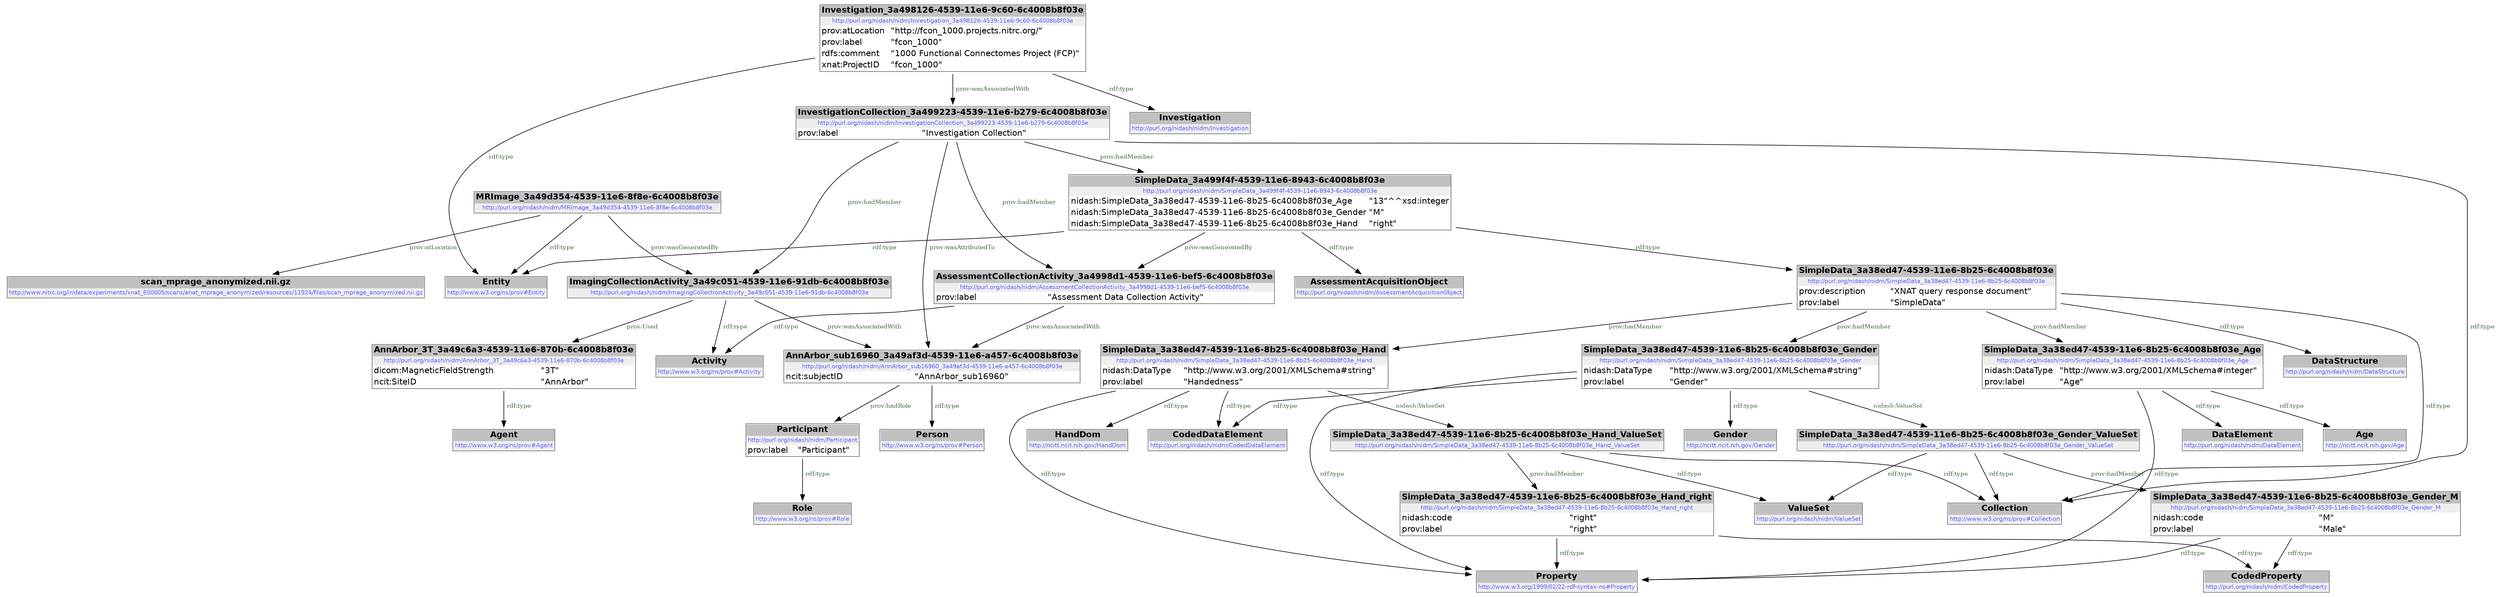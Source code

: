 digraph { 
 node [ fontname="DejaVu Sans" ] ; 
	node0 -> node1 [ color=BLACK, label=< <font point-size='10' color='#336633'>rdf:type</font> > ] ;
	node2 -> node3 [ color=BLACK, label=< <font point-size='10' color='#336633'>rdf:type</font> > ] ;
	node0 -> node3 [ color=BLACK, label=< <font point-size='10' color='#336633'>rdf:type</font> > ] ;
	node4 -> node5 [ color=BLACK, label=< <font point-size='10' color='#336633'>rdf:type</font> > ] ;
	node4 -> node6 [ color=BLACK, label=< <font point-size='10' color='#336633'>rdf:type</font> > ] ;
	node7 -> node2 [ color=BLACK, label=< <font point-size='10' color='#336633'>prov:hadMember</font> > ] ;
	node7 -> node8 [ color=BLACK, label=< <font point-size='10' color='#336633'>rdf:type</font> > ] ;
	node9 -> node10 [ color=BLACK, label=< <font point-size='10' color='#336633'>rdf:type</font> > ] ;
	node11 -> node12 [ color=BLACK, label=< <font point-size='10' color='#336633'>rdf:type</font> > ] ;
	node13 -> node0 [ color=BLACK, label=< <font point-size='10' color='#336633'>prov:hadMember</font> > ] ;
	node14 -> node15 [ color=BLACK, label=< <font point-size='10' color='#336633'>rdf:type</font> > ] ;
	node11 -> node16 [ color=BLACK, label=< <font point-size='10' color='#336633'>prov:wasAssociatedWith</font> > ] ;
	node13 -> node17 [ color=BLACK, label=< <font point-size='10' color='#336633'>rdf:type</font> > ] ;
	node14 -> node1 [ color=BLACK, label=< <font point-size='10' color='#336633'>rdf:type</font> > ] ;
	node19 -> node20 [ color=BLACK, label=< <font point-size='10' color='#336633'>prov:hadMember</font> > ] ;
	node19 -> node21 [ color=BLACK, label=< <font point-size='10' color='#336633'>prov:hadMember</font> > ] ;
	node19 -> node8 [ color=BLACK, label=< <font point-size='10' color='#336633'>rdf:type</font> > ] ;
	node20 -> node12 [ color=BLACK, label=< <font point-size='10' color='#336633'>rdf:type</font> > ] ;
	node23 -> node14 [ color=BLACK, label=< <font point-size='10' color='#336633'>prov:hadMember</font> > ] ;
	node2 -> node1 [ color=BLACK, label=< <font point-size='10' color='#336633'>rdf:type</font> > ] ;
	node4 -> node1 [ color=BLACK, label=< <font point-size='10' color='#336633'>rdf:type</font> > ] ;
	node16 -> node22 [ color=BLACK, label=< <font point-size='10' color='#336633'>prov:hadRole</font> > ] ;
	node18 -> node10 [ color=BLACK, label=< <font point-size='10' color='#336633'>rdf:type</font> > ] ;
	node21 -> node10 [ color=BLACK, label=< <font point-size='10' color='#336633'>rdf:type</font> > ] ;
	node19 -> node16 [ color=BLACK, label=< <font point-size='10' color='#336633'>prov:wasAttributedTo</font> > ] ;
	node18 -> node25 [ color=BLACK, label=< <font point-size='10' color='#336633'>rdf:type</font> > ] ;
	node14 -> node7 [ color=BLACK, label=< <font point-size='10' color='#336633'>nidash:ValueSet</font> > ] ;
	node23 -> node4 [ color=BLACK, label=< <font point-size='10' color='#336633'>prov:hadMember</font> > ] ;
	node23 -> node26 [ color=BLACK, label=< <font point-size='10' color='#336633'>prov:hadMember</font> > ] ;
	node22 -> node27 [ color=BLACK, label=< <font point-size='10' color='#336633'>rdf:type</font> > ] ;
	node23 -> node8 [ color=BLACK, label=< <font point-size='10' color='#336633'>rdf:type</font> > ] ;
	node20 -> node24 [ color=BLACK, label=< <font point-size='10' color='#336633'>prov:Used</font> > ] ;
	node21 -> node11 [ color=BLACK, label=< <font point-size='10' color='#336633'>prov:wasGeneratedBy</font> > ] ;
	node14 -> node28 [ color=BLACK, label=< <font point-size='10' color='#336633'>rdf:type</font> > ] ;
	node13 -> node8 [ color=BLACK, label=< <font point-size='10' color='#336633'>rdf:type</font> > ] ;
	node21 -> node23 [ color=BLACK, label=< <font point-size='10' color='#336633'>rdf:type</font> > ] ;
	node21 -> node29 [ color=BLACK, label=< <font point-size='10' color='#336633'>rdf:type</font> > ] ;
	node26 -> node13 [ color=BLACK, label=< <font point-size='10' color='#336633'>nidash:ValueSet</font> > ] ;
	node26 -> node30 [ color=BLACK, label=< <font point-size='10' color='#336633'>rdf:type</font> > ] ;
	node20 -> node16 [ color=BLACK, label=< <font point-size='10' color='#336633'>prov:wasAssociatedWith</font> > ] ;
	node19 -> node11 [ color=BLACK, label=< <font point-size='10' color='#336633'>prov:hadMember</font> > ] ;
	node26 -> node15 [ color=BLACK, label=< <font point-size='10' color='#336633'>rdf:type</font> > ] ;
	node24 -> node31 [ color=BLACK, label=< <font point-size='10' color='#336633'>rdf:type</font> > ] ;
	node7 -> node17 [ color=BLACK, label=< <font point-size='10' color='#336633'>rdf:type</font> > ] ;
	node16 -> node32 [ color=BLACK, label=< <font point-size='10' color='#336633'>rdf:type</font> > ] ;
	node18 -> node19 [ color=BLACK, label=< <font point-size='10' color='#336633'>prov:wasAssociatedWith</font> > ] ;
	node9 -> node20 [ color=BLACK, label=< <font point-size='10' color='#336633'>prov:wasGeneratedBy</font> > ] ;
	node23 -> node33 [ color=BLACK, label=< <font point-size='10' color='#336633'>rdf:type</font> > ] ;
	node9 -> node34 [ color=BLACK, label=< <font point-size='10' color='#336633'>prov:atLocation</font> > ] ;
	node26 -> node1 [ color=BLACK, label=< <font point-size='10' color='#336633'>rdf:type</font> > ] ;
# http://purl.org/nidash/nidm/AnnArbor_3T_3a49c6a3-4539-11e6-870b-6c4008b8f03e node24
node24 [ shape=none, color=black label=< <table color='#666666' cellborder='0' cellspacing='0' border='1'><tr><td colspan='2' bgcolor='grey'><B>AnnArbor_3T_3a49c6a3-4539-11e6-870b-6c4008b8f03e</B></td></tr><tr><td href='http://purl.org/nidash/nidm/AnnArbor_3T_3a49c6a3-4539-11e6-870b-6c4008b8f03e' bgcolor='#eeeeee' colspan='2'><font point-size='10' color='#6666ff'>http://purl.org/nidash/nidm/AnnArbor_3T_3a49c6a3-4539-11e6-870b-6c4008b8f03e</font></td></tr><tr><td align='left'>dicom:MagneticFieldStrength</td><td align='left'>&quot;3T&quot;</td></tr><tr><td align='left'>ncit:SiteID</td><td align='left'>&quot;AnnArbor&quot;</td></tr></table> > ] 
# http://purl.org/nidash/nidm/Investigation_3a498126-4539-11e6-9c60-6c4008b8f03e node18
node18 [ shape=none, color=black label=< <table color='#666666' cellborder='0' cellspacing='0' border='1'><tr><td colspan='2' bgcolor='grey'><B>Investigation_3a498126-4539-11e6-9c60-6c4008b8f03e</B></td></tr><tr><td href='http://purl.org/nidash/nidm/Investigation_3a498126-4539-11e6-9c60-6c4008b8f03e' bgcolor='#eeeeee' colspan='2'><font point-size='10' color='#6666ff'>http://purl.org/nidash/nidm/Investigation_3a498126-4539-11e6-9c60-6c4008b8f03e</font></td></tr><tr><td align='left'>prov:atLocation</td><td align='left'>&quot;http://fcon_1000.projects.nitrc.org/&quot;</td></tr><tr><td align='left'>prov:label</td><td align='left'>&quot;fcon_1000&quot;</td></tr><tr><td align='left'>rdfs:comment</td><td align='left'>&quot;1000 Functional Connectomes Project (FCP)&quot;</td></tr><tr><td align='left'>xnat:ProjectID</td><td align='left'>&quot;fcon_1000&quot;</td></tr></table> > ] 
# http://purl.org/nidash/nidm/InvestigationCollection_3a499223-4539-11e6-b279-6c4008b8f03e node19
node19 [ shape=none, color=black label=< <table color='#666666' cellborder='0' cellspacing='0' border='1'><tr><td colspan='2' bgcolor='grey'><B>InvestigationCollection_3a499223-4539-11e6-b279-6c4008b8f03e</B></td></tr><tr><td href='http://purl.org/nidash/nidm/InvestigationCollection_3a499223-4539-11e6-b279-6c4008b8f03e' bgcolor='#eeeeee' colspan='2'><font point-size='10' color='#6666ff'>http://purl.org/nidash/nidm/InvestigationCollection_3a499223-4539-11e6-b279-6c4008b8f03e</font></td></tr><tr><td align='left'>prov:label</td><td align='left'>&quot;Investigation Collection&quot;</td></tr></table> > ] 
# http://purl.org/nidash/nidm/SimpleData_3a499f4f-4539-11e6-8943-6c4008b8f03e node21
node21 [ shape=none, color=black label=< <table color='#666666' cellborder='0' cellspacing='0' border='1'><tr><td colspan='2' bgcolor='grey'><B>SimpleData_3a499f4f-4539-11e6-8943-6c4008b8f03e</B></td></tr><tr><td href='http://purl.org/nidash/nidm/SimpleData_3a499f4f-4539-11e6-8943-6c4008b8f03e' bgcolor='#eeeeee' colspan='2'><font point-size='10' color='#6666ff'>http://purl.org/nidash/nidm/SimpleData_3a499f4f-4539-11e6-8943-6c4008b8f03e</font></td></tr><tr><td align='left'>nidash:SimpleData_3a38ed47-4539-11e6-8b25-6c4008b8f03e_Age</td><td align='left'>&quot;13&quot;^^xsd:integer</td></tr><tr><td align='left'>nidash:SimpleData_3a38ed47-4539-11e6-8b25-6c4008b8f03e_Gender</td><td align='left'>&quot;M&quot;</td></tr><tr><td align='left'>nidash:SimpleData_3a38ed47-4539-11e6-8b25-6c4008b8f03e_Hand</td><td align='left'>&quot;right&quot;</td></tr></table> > ] 
# http://www.w3.org/1999/02/22-rdf-syntax-ns#Property node1
node1 [ shape=none, color=black label=< <table color='#666666' cellborder='0' cellspacing='0' border='1'><tr><td colspan='2' bgcolor='grey'><B>Property</B></td></tr><tr><td href='http://www.w3.org/1999/02/22-rdf-syntax-ns#Property' bgcolor='#eeeeee' colspan='2'><font point-size='10' color='#6666ff'>http://www.w3.org/1999/02/22-rdf-syntax-ns#Property</font></td></tr></table> > ] 
# http://purl.org/nidash/nidm/SimpleData_3a38ed47-4539-11e6-8b25-6c4008b8f03e_Hand node26
node26 [ shape=none, color=black label=< <table color='#666666' cellborder='0' cellspacing='0' border='1'><tr><td colspan='2' bgcolor='grey'><B>SimpleData_3a38ed47-4539-11e6-8b25-6c4008b8f03e_Hand</B></td></tr><tr><td href='http://purl.org/nidash/nidm/SimpleData_3a38ed47-4539-11e6-8b25-6c4008b8f03e_Hand' bgcolor='#eeeeee' colspan='2'><font point-size='10' color='#6666ff'>http://purl.org/nidash/nidm/SimpleData_3a38ed47-4539-11e6-8b25-6c4008b8f03e_Hand</font></td></tr><tr><td align='left'>nidash:DataType</td><td align='left'>&quot;http://www.w3.org/2001/XMLSchema#string&quot;</td></tr><tr><td align='left'>prov:label</td><td align='left'>&quot;Handedness&quot;</td></tr></table> > ] 
# http://ncitt.ncit.nih.gov/Age node6
node6 [ shape=none, color=black label=< <table color='#666666' cellborder='0' cellspacing='0' border='1'><tr><td colspan='2' bgcolor='grey'><B>Age</B></td></tr><tr><td href='http://ncitt.ncit.nih.gov/Age' bgcolor='#eeeeee' colspan='2'><font point-size='10' color='#6666ff'>http://ncitt.ncit.nih.gov/Age</font></td></tr></table> > ] 
# http://purl.org/nidash/nidm/MRImage_3a49d354-4539-11e6-8f8e-6c4008b8f03e node9
node9 [ shape=none, color=black label=< <table color='#666666' cellborder='0' cellspacing='0' border='1'><tr><td colspan='2' bgcolor='grey'><B>MRImage_3a49d354-4539-11e6-8f8e-6c4008b8f03e</B></td></tr><tr><td href='http://purl.org/nidash/nidm/MRImage_3a49d354-4539-11e6-8f8e-6c4008b8f03e' bgcolor='#eeeeee' colspan='2'><font point-size='10' color='#6666ff'>http://purl.org/nidash/nidm/MRImage_3a49d354-4539-11e6-8f8e-6c4008b8f03e</font></td></tr></table> > ] 
# http://purl.org/nidash/nidm/CodedDataElement node15
node15 [ shape=none, color=black label=< <table color='#666666' cellborder='0' cellspacing='0' border='1'><tr><td colspan='2' bgcolor='grey'><B>CodedDataElement</B></td></tr><tr><td href='http://purl.org/nidash/nidm/CodedDataElement' bgcolor='#eeeeee' colspan='2'><font point-size='10' color='#6666ff'>http://purl.org/nidash/nidm/CodedDataElement</font></td></tr></table> > ] 
# http://purl.org/nidash/nidm/SimpleData_3a38ed47-4539-11e6-8b25-6c4008b8f03e_Gender node14
node14 [ shape=none, color=black label=< <table color='#666666' cellborder='0' cellspacing='0' border='1'><tr><td colspan='2' bgcolor='grey'><B>SimpleData_3a38ed47-4539-11e6-8b25-6c4008b8f03e_Gender</B></td></tr><tr><td href='http://purl.org/nidash/nidm/SimpleData_3a38ed47-4539-11e6-8b25-6c4008b8f03e_Gender' bgcolor='#eeeeee' colspan='2'><font point-size='10' color='#6666ff'>http://purl.org/nidash/nidm/SimpleData_3a38ed47-4539-11e6-8b25-6c4008b8f03e_Gender</font></td></tr><tr><td align='left'>nidash:DataType</td><td align='left'>&quot;http://www.w3.org/2001/XMLSchema#string&quot;</td></tr><tr><td align='left'>prov:label</td><td align='left'>&quot;Gender&quot;</td></tr></table> > ] 
# http://purl.org/nidash/nidm/SimpleData_3a38ed47-4539-11e6-8b25-6c4008b8f03e_Hand_right node0
node0 [ shape=none, color=black label=< <table color='#666666' cellborder='0' cellspacing='0' border='1'><tr><td colspan='2' bgcolor='grey'><B>SimpleData_3a38ed47-4539-11e6-8b25-6c4008b8f03e_Hand_right</B></td></tr><tr><td href='http://purl.org/nidash/nidm/SimpleData_3a38ed47-4539-11e6-8b25-6c4008b8f03e_Hand_right' bgcolor='#eeeeee' colspan='2'><font point-size='10' color='#6666ff'>http://purl.org/nidash/nidm/SimpleData_3a38ed47-4539-11e6-8b25-6c4008b8f03e_Hand_right</font></td></tr><tr><td align='left'>nidash:code</td><td align='left'>&quot;right&quot;</td></tr><tr><td align='left'>prov:label</td><td align='left'>&quot;right&quot;</td></tr></table> > ] 
# http://www.w3.org/ns/prov#Agent node31
node31 [ shape=none, color=black label=< <table color='#666666' cellborder='0' cellspacing='0' border='1'><tr><td colspan='2' bgcolor='grey'><B>Agent</B></td></tr><tr><td href='http://www.w3.org/ns/prov#Agent' bgcolor='#eeeeee' colspan='2'><font point-size='10' color='#6666ff'>http://www.w3.org/ns/prov#Agent</font></td></tr></table> > ] 
# http://www.w3.org/ns/prov#Person node32
node32 [ shape=none, color=black label=< <table color='#666666' cellborder='0' cellspacing='0' border='1'><tr><td colspan='2' bgcolor='grey'><B>Person</B></td></tr><tr><td href='http://www.w3.org/ns/prov#Person' bgcolor='#eeeeee' colspan='2'><font point-size='10' color='#6666ff'>http://www.w3.org/ns/prov#Person</font></td></tr></table> > ] 
# http://purl.org/nidash/nidm/SimpleData_3a38ed47-4539-11e6-8b25-6c4008b8f03e_Age node4
node4 [ shape=none, color=black label=< <table color='#666666' cellborder='0' cellspacing='0' border='1'><tr><td colspan='2' bgcolor='grey'><B>SimpleData_3a38ed47-4539-11e6-8b25-6c4008b8f03e_Age</B></td></tr><tr><td href='http://purl.org/nidash/nidm/SimpleData_3a38ed47-4539-11e6-8b25-6c4008b8f03e_Age' bgcolor='#eeeeee' colspan='2'><font point-size='10' color='#6666ff'>http://purl.org/nidash/nidm/SimpleData_3a38ed47-4539-11e6-8b25-6c4008b8f03e_Age</font></td></tr><tr><td align='left'>nidash:DataType</td><td align='left'>&quot;http://www.w3.org/2001/XMLSchema#integer&quot;</td></tr><tr><td align='left'>prov:label</td><td align='left'>&quot;Age&quot;</td></tr></table> > ] 
# http://www.nitrc.org/ir/data/experiments/xnat_E00005/scans/anat_mprage_anonymized/resources/11924/files/scan_mprage_anonymized.nii.gz node34
node34 [ shape=none, color=black label=< <table color='#666666' cellborder='0' cellspacing='0' border='1'><tr><td colspan='2' bgcolor='grey'><B>scan_mprage_anonymized.nii.gz</B></td></tr><tr><td href='http://www.nitrc.org/ir/data/experiments/xnat_E00005/scans/anat_mprage_anonymized/resources/11924/files/scan_mprage_anonymized.nii.gz' bgcolor='#eeeeee' colspan='2'><font point-size='10' color='#6666ff'>http://www.nitrc.org/ir/data/experiments/xnat_E00005/scans/anat_mprage_anonymized/resources/11924/files/scan_mprage_anonymized.nii.gz</font></td></tr></table> > ] 
# http://purl.org/nidash/nidm/SimpleData_3a38ed47-4539-11e6-8b25-6c4008b8f03e_Gender_M node2
node2 [ shape=none, color=black label=< <table color='#666666' cellborder='0' cellspacing='0' border='1'><tr><td colspan='2' bgcolor='grey'><B>SimpleData_3a38ed47-4539-11e6-8b25-6c4008b8f03e_Gender_M</B></td></tr><tr><td href='http://purl.org/nidash/nidm/SimpleData_3a38ed47-4539-11e6-8b25-6c4008b8f03e_Gender_M' bgcolor='#eeeeee' colspan='2'><font point-size='10' color='#6666ff'>http://purl.org/nidash/nidm/SimpleData_3a38ed47-4539-11e6-8b25-6c4008b8f03e_Gender_M</font></td></tr><tr><td align='left'>nidash:code</td><td align='left'>&quot;M&quot;</td></tr><tr><td align='left'>prov:label</td><td align='left'>&quot;Male&quot;</td></tr></table> > ] 
# http://www.w3.org/ns/prov#Collection node8
node8 [ shape=none, color=black label=< <table color='#666666' cellborder='0' cellspacing='0' border='1'><tr><td colspan='2' bgcolor='grey'><B>Collection</B></td></tr><tr><td href='http://www.w3.org/ns/prov#Collection' bgcolor='#eeeeee' colspan='2'><font point-size='10' color='#6666ff'>http://www.w3.org/ns/prov#Collection</font></td></tr></table> > ] 
# http://purl.org/nidash/nidm/Investigation node25
node25 [ shape=none, color=black label=< <table color='#666666' cellborder='0' cellspacing='0' border='1'><tr><td colspan='2' bgcolor='grey'><B>Investigation</B></td></tr><tr><td href='http://purl.org/nidash/nidm/Investigation' bgcolor='#eeeeee' colspan='2'><font point-size='10' color='#6666ff'>http://purl.org/nidash/nidm/Investigation</font></td></tr></table> > ] 
# http://purl.org/nidash/nidm/ImagingCollectionActivity_3a49c051-4539-11e6-91db-6c4008b8f03e node20
node20 [ shape=none, color=black label=< <table color='#666666' cellborder='0' cellspacing='0' border='1'><tr><td colspan='2' bgcolor='grey'><B>ImagingCollectionActivity_3a49c051-4539-11e6-91db-6c4008b8f03e</B></td></tr><tr><td href='http://purl.org/nidash/nidm/ImagingCollectionActivity_3a49c051-4539-11e6-91db-6c4008b8f03e' bgcolor='#eeeeee' colspan='2'><font point-size='10' color='#6666ff'>http://purl.org/nidash/nidm/ImagingCollectionActivity_3a49c051-4539-11e6-91db-6c4008b8f03e</font></td></tr></table> > ] 
# http://purl.org/nidash/nidm/SimpleData_3a38ed47-4539-11e6-8b25-6c4008b8f03e node23
node23 [ shape=none, color=black label=< <table color='#666666' cellborder='0' cellspacing='0' border='1'><tr><td colspan='2' bgcolor='grey'><B>SimpleData_3a38ed47-4539-11e6-8b25-6c4008b8f03e</B></td></tr><tr><td href='http://purl.org/nidash/nidm/SimpleData_3a38ed47-4539-11e6-8b25-6c4008b8f03e' bgcolor='#eeeeee' colspan='2'><font point-size='10' color='#6666ff'>http://purl.org/nidash/nidm/SimpleData_3a38ed47-4539-11e6-8b25-6c4008b8f03e</font></td></tr><tr><td align='left'>prov:description</td><td align='left'>&quot;XNAT query response document&quot;</td></tr><tr><td align='left'>prov:label</td><td align='left'>&quot;SimpleData&quot;</td></tr></table> > ] 
# http://ncitt.ncit.nih.gov/HandDom node30
node30 [ shape=none, color=black label=< <table color='#666666' cellborder='0' cellspacing='0' border='1'><tr><td colspan='2' bgcolor='grey'><B>HandDom</B></td></tr><tr><td href='http://ncitt.ncit.nih.gov/HandDom' bgcolor='#eeeeee' colspan='2'><font point-size='10' color='#6666ff'>http://ncitt.ncit.nih.gov/HandDom</font></td></tr></table> > ] 
# http://ncitt.ncit.nih.gov/Gender node28
node28 [ shape=none, color=black label=< <table color='#666666' cellborder='0' cellspacing='0' border='1'><tr><td colspan='2' bgcolor='grey'><B>Gender</B></td></tr><tr><td href='http://ncitt.ncit.nih.gov/Gender' bgcolor='#eeeeee' colspan='2'><font point-size='10' color='#6666ff'>http://ncitt.ncit.nih.gov/Gender</font></td></tr></table> > ] 
# http://purl.org/nidash/nidm/DataElement node5
node5 [ shape=none, color=black label=< <table color='#666666' cellborder='0' cellspacing='0' border='1'><tr><td colspan='2' bgcolor='grey'><B>DataElement</B></td></tr><tr><td href='http://purl.org/nidash/nidm/DataElement' bgcolor='#eeeeee' colspan='2'><font point-size='10' color='#6666ff'>http://purl.org/nidash/nidm/DataElement</font></td></tr></table> > ] 
# http://purl.org/nidash/nidm/Participant node22
node22 [ shape=none, color=black label=< <table color='#666666' cellborder='0' cellspacing='0' border='1'><tr><td colspan='2' bgcolor='grey'><B>Participant</B></td></tr><tr><td href='http://purl.org/nidash/nidm/Participant' bgcolor='#eeeeee' colspan='2'><font point-size='10' color='#6666ff'>http://purl.org/nidash/nidm/Participant</font></td></tr><tr><td align='left'>prov:label</td><td align='left'>&quot;Participant&quot;</td></tr></table> > ] 
# http://purl.org/nidash/nidm/AssessmentCollectionActivity_3a4998d1-4539-11e6-bef5-6c4008b8f03e node11
node11 [ shape=none, color=black label=< <table color='#666666' cellborder='0' cellspacing='0' border='1'><tr><td colspan='2' bgcolor='grey'><B>AssessmentCollectionActivity_3a4998d1-4539-11e6-bef5-6c4008b8f03e</B></td></tr><tr><td href='http://purl.org/nidash/nidm/AssessmentCollectionActivity_3a4998d1-4539-11e6-bef5-6c4008b8f03e' bgcolor='#eeeeee' colspan='2'><font point-size='10' color='#6666ff'>http://purl.org/nidash/nidm/AssessmentCollectionActivity_3a4998d1-4539-11e6-bef5-6c4008b8f03e</font></td></tr><tr><td align='left'>prov:label</td><td align='left'>&quot;Assessment Data Collection Activity&quot;</td></tr></table> > ] 
# http://purl.org/nidash/nidm/AssessmentAcquisitionObject node29
node29 [ shape=none, color=black label=< <table color='#666666' cellborder='0' cellspacing='0' border='1'><tr><td colspan='2' bgcolor='grey'><B>AssessmentAcquisitionObject</B></td></tr><tr><td href='http://purl.org/nidash/nidm/AssessmentAcquisitionObject' bgcolor='#eeeeee' colspan='2'><font point-size='10' color='#6666ff'>http://purl.org/nidash/nidm/AssessmentAcquisitionObject</font></td></tr></table> > ] 
# http://purl.org/nidash/nidm/ValueSet node17
node17 [ shape=none, color=black label=< <table color='#666666' cellborder='0' cellspacing='0' border='1'><tr><td colspan='2' bgcolor='grey'><B>ValueSet</B></td></tr><tr><td href='http://purl.org/nidash/nidm/ValueSet' bgcolor='#eeeeee' colspan='2'><font point-size='10' color='#6666ff'>http://purl.org/nidash/nidm/ValueSet</font></td></tr></table> > ] 
# http://www.w3.org/ns/prov#Activity node12
node12 [ shape=none, color=black label=< <table color='#666666' cellborder='0' cellspacing='0' border='1'><tr><td colspan='2' bgcolor='grey'><B>Activity</B></td></tr><tr><td href='http://www.w3.org/ns/prov#Activity' bgcolor='#eeeeee' colspan='2'><font point-size='10' color='#6666ff'>http://www.w3.org/ns/prov#Activity</font></td></tr></table> > ] 
# http://purl.org/nidash/nidm/DataStructure node33
node33 [ shape=none, color=black label=< <table color='#666666' cellborder='0' cellspacing='0' border='1'><tr><td colspan='2' bgcolor='grey'><B>DataStructure</B></td></tr><tr><td href='http://purl.org/nidash/nidm/DataStructure' bgcolor='#eeeeee' colspan='2'><font point-size='10' color='#6666ff'>http://purl.org/nidash/nidm/DataStructure</font></td></tr></table> > ] 
# http://purl.org/nidash/nidm/SimpleData_3a38ed47-4539-11e6-8b25-6c4008b8f03e_Hand_ValueSet node13
node13 [ shape=none, color=black label=< <table color='#666666' cellborder='0' cellspacing='0' border='1'><tr><td colspan='2' bgcolor='grey'><B>SimpleData_3a38ed47-4539-11e6-8b25-6c4008b8f03e_Hand_ValueSet</B></td></tr><tr><td href='http://purl.org/nidash/nidm/SimpleData_3a38ed47-4539-11e6-8b25-6c4008b8f03e_Hand_ValueSet' bgcolor='#eeeeee' colspan='2'><font point-size='10' color='#6666ff'>http://purl.org/nidash/nidm/SimpleData_3a38ed47-4539-11e6-8b25-6c4008b8f03e_Hand_ValueSet</font></td></tr></table> > ] 
# http://purl.org/nidash/nidm/SimpleData_3a38ed47-4539-11e6-8b25-6c4008b8f03e_Gender_ValueSet node7
node7 [ shape=none, color=black label=< <table color='#666666' cellborder='0' cellspacing='0' border='1'><tr><td colspan='2' bgcolor='grey'><B>SimpleData_3a38ed47-4539-11e6-8b25-6c4008b8f03e_Gender_ValueSet</B></td></tr><tr><td href='http://purl.org/nidash/nidm/SimpleData_3a38ed47-4539-11e6-8b25-6c4008b8f03e_Gender_ValueSet' bgcolor='#eeeeee' colspan='2'><font point-size='10' color='#6666ff'>http://purl.org/nidash/nidm/SimpleData_3a38ed47-4539-11e6-8b25-6c4008b8f03e_Gender_ValueSet</font></td></tr></table> > ] 
# http://www.w3.org/ns/prov#Role node27
node27 [ shape=none, color=black label=< <table color='#666666' cellborder='0' cellspacing='0' border='1'><tr><td colspan='2' bgcolor='grey'><B>Role</B></td></tr><tr><td href='http://www.w3.org/ns/prov#Role' bgcolor='#eeeeee' colspan='2'><font point-size='10' color='#6666ff'>http://www.w3.org/ns/prov#Role</font></td></tr></table> > ] 
# http://www.w3.org/ns/prov#Entity node10
node10 [ shape=none, color=black label=< <table color='#666666' cellborder='0' cellspacing='0' border='1'><tr><td colspan='2' bgcolor='grey'><B>Entity</B></td></tr><tr><td href='http://www.w3.org/ns/prov#Entity' bgcolor='#eeeeee' colspan='2'><font point-size='10' color='#6666ff'>http://www.w3.org/ns/prov#Entity</font></td></tr></table> > ] 
# http://purl.org/nidash/nidm/CodedProperty node3
node3 [ shape=none, color=black label=< <table color='#666666' cellborder='0' cellspacing='0' border='1'><tr><td colspan='2' bgcolor='grey'><B>CodedProperty</B></td></tr><tr><td href='http://purl.org/nidash/nidm/CodedProperty' bgcolor='#eeeeee' colspan='2'><font point-size='10' color='#6666ff'>http://purl.org/nidash/nidm/CodedProperty</font></td></tr></table> > ] 
# http://purl.org/nidash/nidm/AnnArbor_sub16960_3a49af3d-4539-11e6-a457-6c4008b8f03e node16
node16 [ shape=none, color=black label=< <table color='#666666' cellborder='0' cellspacing='0' border='1'><tr><td colspan='2' bgcolor='grey'><B>AnnArbor_sub16960_3a49af3d-4539-11e6-a457-6c4008b8f03e</B></td></tr><tr><td href='http://purl.org/nidash/nidm/AnnArbor_sub16960_3a49af3d-4539-11e6-a457-6c4008b8f03e' bgcolor='#eeeeee' colspan='2'><font point-size='10' color='#6666ff'>http://purl.org/nidash/nidm/AnnArbor_sub16960_3a49af3d-4539-11e6-a457-6c4008b8f03e</font></td></tr><tr><td align='left'>ncit:subjectID</td><td align='left'>&quot;AnnArbor_sub16960&quot;</td></tr></table> > ] 
}
